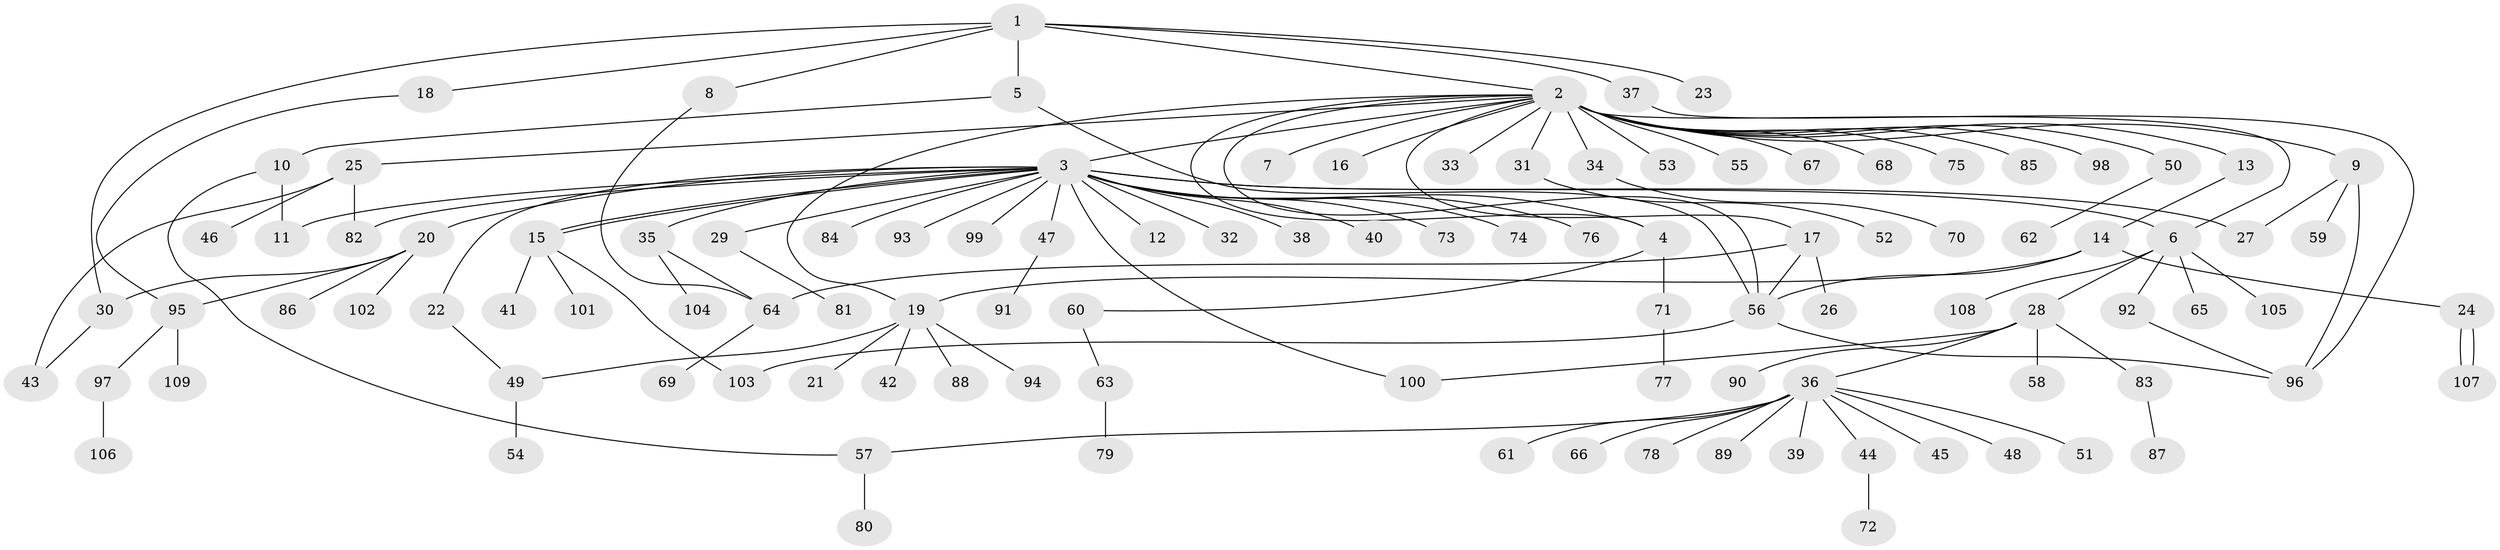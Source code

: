 // Generated by graph-tools (version 1.1) at 2025/01/03/09/25 03:01:37]
// undirected, 109 vertices, 131 edges
graph export_dot {
graph [start="1"]
  node [color=gray90,style=filled];
  1;
  2;
  3;
  4;
  5;
  6;
  7;
  8;
  9;
  10;
  11;
  12;
  13;
  14;
  15;
  16;
  17;
  18;
  19;
  20;
  21;
  22;
  23;
  24;
  25;
  26;
  27;
  28;
  29;
  30;
  31;
  32;
  33;
  34;
  35;
  36;
  37;
  38;
  39;
  40;
  41;
  42;
  43;
  44;
  45;
  46;
  47;
  48;
  49;
  50;
  51;
  52;
  53;
  54;
  55;
  56;
  57;
  58;
  59;
  60;
  61;
  62;
  63;
  64;
  65;
  66;
  67;
  68;
  69;
  70;
  71;
  72;
  73;
  74;
  75;
  76;
  77;
  78;
  79;
  80;
  81;
  82;
  83;
  84;
  85;
  86;
  87;
  88;
  89;
  90;
  91;
  92;
  93;
  94;
  95;
  96;
  97;
  98;
  99;
  100;
  101;
  102;
  103;
  104;
  105;
  106;
  107;
  108;
  109;
  1 -- 2;
  1 -- 5;
  1 -- 8;
  1 -- 18;
  1 -- 23;
  1 -- 30;
  1 -- 37;
  2 -- 3;
  2 -- 4;
  2 -- 6;
  2 -- 7;
  2 -- 9;
  2 -- 13;
  2 -- 16;
  2 -- 17;
  2 -- 19;
  2 -- 25;
  2 -- 31;
  2 -- 33;
  2 -- 34;
  2 -- 50;
  2 -- 53;
  2 -- 55;
  2 -- 56;
  2 -- 67;
  2 -- 68;
  2 -- 75;
  2 -- 85;
  2 -- 98;
  3 -- 4;
  3 -- 6;
  3 -- 11;
  3 -- 12;
  3 -- 15;
  3 -- 15;
  3 -- 20;
  3 -- 22;
  3 -- 27;
  3 -- 29;
  3 -- 32;
  3 -- 35;
  3 -- 38;
  3 -- 40;
  3 -- 47;
  3 -- 73;
  3 -- 74;
  3 -- 76;
  3 -- 82;
  3 -- 84;
  3 -- 93;
  3 -- 99;
  3 -- 100;
  4 -- 60;
  4 -- 71;
  5 -- 10;
  5 -- 56;
  6 -- 28;
  6 -- 65;
  6 -- 92;
  6 -- 105;
  6 -- 108;
  8 -- 64;
  9 -- 27;
  9 -- 59;
  9 -- 96;
  10 -- 11;
  10 -- 57;
  13 -- 14;
  14 -- 19;
  14 -- 24;
  14 -- 56;
  15 -- 41;
  15 -- 101;
  15 -- 103;
  17 -- 26;
  17 -- 56;
  17 -- 64;
  18 -- 95;
  19 -- 21;
  19 -- 42;
  19 -- 49;
  19 -- 88;
  19 -- 94;
  20 -- 30;
  20 -- 86;
  20 -- 95;
  20 -- 102;
  22 -- 49;
  24 -- 107;
  24 -- 107;
  25 -- 43;
  25 -- 46;
  25 -- 82;
  28 -- 36;
  28 -- 58;
  28 -- 83;
  28 -- 90;
  28 -- 100;
  29 -- 81;
  30 -- 43;
  31 -- 52;
  34 -- 70;
  35 -- 64;
  35 -- 104;
  36 -- 39;
  36 -- 44;
  36 -- 45;
  36 -- 48;
  36 -- 51;
  36 -- 57;
  36 -- 61;
  36 -- 66;
  36 -- 78;
  36 -- 89;
  37 -- 96;
  44 -- 72;
  47 -- 91;
  49 -- 54;
  50 -- 62;
  56 -- 96;
  56 -- 103;
  57 -- 80;
  60 -- 63;
  63 -- 79;
  64 -- 69;
  71 -- 77;
  83 -- 87;
  92 -- 96;
  95 -- 97;
  95 -- 109;
  97 -- 106;
}
